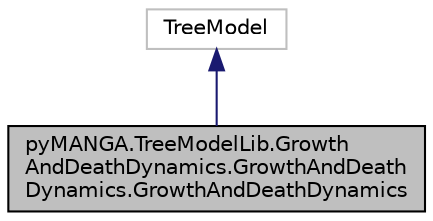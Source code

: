 digraph "pyMANGA.TreeModelLib.GrowthAndDeathDynamics.GrowthAndDeathDynamics.GrowthAndDeathDynamics"
{
  edge [fontname="Helvetica",fontsize="10",labelfontname="Helvetica",labelfontsize="10"];
  node [fontname="Helvetica",fontsize="10",shape=record];
  Node1 [label="pyMANGA.TreeModelLib.Growth\lAndDeathDynamics.GrowthAndDeath\lDynamics.GrowthAndDeathDynamics",height=0.2,width=0.4,color="black", fillcolor="grey75", style="filled", fontcolor="black"];
  Node2 -> Node1 [dir="back",color="midnightblue",fontsize="10",style="solid",fontname="Helvetica"];
  Node2 [label="TreeModel",height=0.2,width=0.4,color="grey75", fillcolor="white", style="filled"];
}
